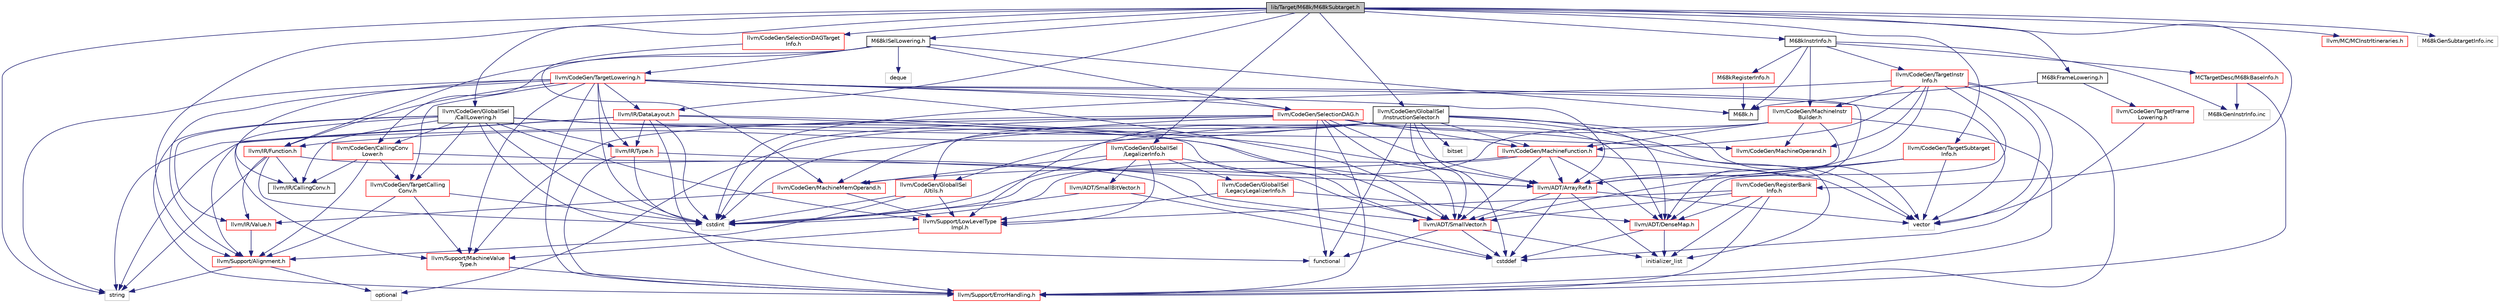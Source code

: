 digraph "lib/Target/M68k/M68kSubtarget.h"
{
 // LATEX_PDF_SIZE
  bgcolor="transparent";
  edge [fontname="Helvetica",fontsize="10",labelfontname="Helvetica",labelfontsize="10"];
  node [fontname="Helvetica",fontsize="10",shape=record];
  Node1 [label="lib/Target/M68k/M68kSubtarget.h",height=0.2,width=0.4,color="black", fillcolor="grey75", style="filled", fontcolor="black",tooltip=" "];
  Node1 -> Node2 [color="midnightblue",fontsize="10",style="solid",fontname="Helvetica"];
  Node2 [label="M68kFrameLowering.h",height=0.2,width=0.4,color="black",URL="$M68kFrameLowering_8h.html",tooltip=" "];
  Node2 -> Node3 [color="midnightblue",fontsize="10",style="solid",fontname="Helvetica"];
  Node3 [label="M68k.h",height=0.2,width=0.4,color="black",URL="$M68k_8h.html",tooltip=" "];
  Node2 -> Node4 [color="midnightblue",fontsize="10",style="solid",fontname="Helvetica"];
  Node4 [label="llvm/CodeGen/TargetFrame\lLowering.h",height=0.2,width=0.4,color="red",URL="$TargetFrameLowering_8h.html",tooltip=" "];
  Node4 -> Node88 [color="midnightblue",fontsize="10",style="solid",fontname="Helvetica"];
  Node88 [label="vector",height=0.2,width=0.4,color="grey75",tooltip=" "];
  Node1 -> Node144 [color="midnightblue",fontsize="10",style="solid",fontname="Helvetica"];
  Node144 [label="M68kISelLowering.h",height=0.2,width=0.4,color="black",URL="$M68kISelLowering_8h.html",tooltip=" "];
  Node144 -> Node3 [color="midnightblue",fontsize="10",style="solid",fontname="Helvetica"];
  Node144 -> Node145 [color="midnightblue",fontsize="10",style="solid",fontname="Helvetica"];
  Node145 [label="llvm/CodeGen/CallingConv\lLower.h",height=0.2,width=0.4,color="red",URL="$CallingConvLower_8h.html",tooltip=" "];
  Node145 -> Node23 [color="midnightblue",fontsize="10",style="solid",fontname="Helvetica"];
  Node23 [label="llvm/ADT/SmallVector.h",height=0.2,width=0.4,color="red",URL="$SmallVector_8h.html",tooltip=" "];
  Node23 -> Node26 [color="midnightblue",fontsize="10",style="solid",fontname="Helvetica"];
  Node26 [label="cstddef",height=0.2,width=0.4,color="grey75",tooltip=" "];
  Node23 -> Node28 [color="midnightblue",fontsize="10",style="solid",fontname="Helvetica"];
  Node28 [label="functional",height=0.2,width=0.4,color="grey75",tooltip=" "];
  Node23 -> Node29 [color="midnightblue",fontsize="10",style="solid",fontname="Helvetica"];
  Node29 [label="initializer_list",height=0.2,width=0.4,color="grey75",tooltip=" "];
  Node145 -> Node146 [color="midnightblue",fontsize="10",style="solid",fontname="Helvetica"];
  Node146 [label="llvm/CodeGen/TargetCalling\lConv.h",height=0.2,width=0.4,color="red",URL="$TargetCallingConv_8h.html",tooltip=" "];
  Node146 -> Node96 [color="midnightblue",fontsize="10",style="solid",fontname="Helvetica"];
  Node96 [label="llvm/Support/Alignment.h",height=0.2,width=0.4,color="red",URL="$Alignment_8h.html",tooltip=" "];
  Node96 -> Node39 [color="midnightblue",fontsize="10",style="solid",fontname="Helvetica"];
  Node39 [label="optional",height=0.2,width=0.4,color="grey75",tooltip=" "];
  Node96 -> Node40 [color="midnightblue",fontsize="10",style="solid",fontname="Helvetica"];
  Node40 [label="string",height=0.2,width=0.4,color="grey75",tooltip=" "];
  Node146 -> Node115 [color="midnightblue",fontsize="10",style="solid",fontname="Helvetica"];
  Node115 [label="llvm/Support/MachineValue\lType.h",height=0.2,width=0.4,color="red",URL="$MachineValueType_8h.html",tooltip=" "];
  Node115 -> Node10 [color="midnightblue",fontsize="10",style="solid",fontname="Helvetica"];
  Node10 [label="llvm/Support/ErrorHandling.h",height=0.2,width=0.4,color="red",URL="$Support_2ErrorHandling_8h.html",tooltip=" "];
  Node146 -> Node16 [color="midnightblue",fontsize="10",style="solid",fontname="Helvetica"];
  Node16 [label="cstdint",height=0.2,width=0.4,color="grey75",tooltip=" "];
  Node145 -> Node148 [color="midnightblue",fontsize="10",style="solid",fontname="Helvetica"];
  Node148 [label="llvm/IR/CallingConv.h",height=0.2,width=0.4,color="black",URL="$CallingConv_8h.html",tooltip=" "];
  Node145 -> Node96 [color="midnightblue",fontsize="10",style="solid",fontname="Helvetica"];
  Node144 -> Node149 [color="midnightblue",fontsize="10",style="solid",fontname="Helvetica"];
  Node149 [label="llvm/CodeGen/SelectionDAG.h",height=0.2,width=0.4,color="red",URL="$SelectionDAG_8h.html",tooltip=" "];
  Node149 -> Node86 [color="midnightblue",fontsize="10",style="solid",fontname="Helvetica"];
  Node86 [label="llvm/ADT/ArrayRef.h",height=0.2,width=0.4,color="red",URL="$ArrayRef_8h.html",tooltip=" "];
  Node86 -> Node23 [color="midnightblue",fontsize="10",style="solid",fontname="Helvetica"];
  Node86 -> Node26 [color="midnightblue",fontsize="10",style="solid",fontname="Helvetica"];
  Node86 -> Node29 [color="midnightblue",fontsize="10",style="solid",fontname="Helvetica"];
  Node86 -> Node88 [color="midnightblue",fontsize="10",style="solid",fontname="Helvetica"];
  Node149 -> Node82 [color="midnightblue",fontsize="10",style="solid",fontname="Helvetica"];
  Node82 [label="llvm/ADT/DenseMap.h",height=0.2,width=0.4,color="red",URL="$DenseMap_8h.html",tooltip=" "];
  Node82 -> Node26 [color="midnightblue",fontsize="10",style="solid",fontname="Helvetica"];
  Node82 -> Node29 [color="midnightblue",fontsize="10",style="solid",fontname="Helvetica"];
  Node149 -> Node23 [color="midnightblue",fontsize="10",style="solid",fontname="Helvetica"];
  Node149 -> Node159 [color="midnightblue",fontsize="10",style="solid",fontname="Helvetica"];
  Node159 [label="llvm/CodeGen/MachineFunction.h",height=0.2,width=0.4,color="red",URL="$MachineFunction_8h.html",tooltip=" "];
  Node159 -> Node86 [color="midnightblue",fontsize="10",style="solid",fontname="Helvetica"];
  Node159 -> Node82 [color="midnightblue",fontsize="10",style="solid",fontname="Helvetica"];
  Node159 -> Node23 [color="midnightblue",fontsize="10",style="solid",fontname="Helvetica"];
  Node159 -> Node72 [color="midnightblue",fontsize="10",style="solid",fontname="Helvetica"];
  Node72 [label="llvm/CodeGen/MachineMemOperand.h",height=0.2,width=0.4,color="red",URL="$MachineMemOperand_8h.html",tooltip=" "];
  Node72 -> Node95 [color="midnightblue",fontsize="10",style="solid",fontname="Helvetica"];
  Node95 [label="llvm/IR/Value.h",height=0.2,width=0.4,color="red",URL="$Value_8h.html",tooltip=" "];
  Node95 -> Node96 [color="midnightblue",fontsize="10",style="solid",fontname="Helvetica"];
  Node72 -> Node113 [color="midnightblue",fontsize="10",style="solid",fontname="Helvetica"];
  Node113 [label="llvm/Support/LowLevelType\lImpl.h",height=0.2,width=0.4,color="red",URL="$LowLevelTypeImpl_8h.html",tooltip=" "];
  Node113 -> Node115 [color="midnightblue",fontsize="10",style="solid",fontname="Helvetica"];
  Node159 -> Node16 [color="midnightblue",fontsize="10",style="solid",fontname="Helvetica"];
  Node159 -> Node88 [color="midnightblue",fontsize="10",style="solid",fontname="Helvetica"];
  Node149 -> Node72 [color="midnightblue",fontsize="10",style="solid",fontname="Helvetica"];
  Node149 -> Node10 [color="midnightblue",fontsize="10",style="solid",fontname="Helvetica"];
  Node149 -> Node115 [color="midnightblue",fontsize="10",style="solid",fontname="Helvetica"];
  Node149 -> Node16 [color="midnightblue",fontsize="10",style="solid",fontname="Helvetica"];
  Node149 -> Node28 [color="midnightblue",fontsize="10",style="solid",fontname="Helvetica"];
  Node149 -> Node40 [color="midnightblue",fontsize="10",style="solid",fontname="Helvetica"];
  Node149 -> Node88 [color="midnightblue",fontsize="10",style="solid",fontname="Helvetica"];
  Node144 -> Node193 [color="midnightblue",fontsize="10",style="solid",fontname="Helvetica"];
  Node193 [label="llvm/CodeGen/TargetLowering.h",height=0.2,width=0.4,color="red",URL="$TargetLowering_8h.html",tooltip=" "];
  Node193 -> Node86 [color="midnightblue",fontsize="10",style="solid",fontname="Helvetica"];
  Node193 -> Node82 [color="midnightblue",fontsize="10",style="solid",fontname="Helvetica"];
  Node193 -> Node23 [color="midnightblue",fontsize="10",style="solid",fontname="Helvetica"];
  Node193 -> Node149 [color="midnightblue",fontsize="10",style="solid",fontname="Helvetica"];
  Node193 -> Node146 [color="midnightblue",fontsize="10",style="solid",fontname="Helvetica"];
  Node193 -> Node148 [color="midnightblue",fontsize="10",style="solid",fontname="Helvetica"];
  Node193 -> Node198 [color="midnightblue",fontsize="10",style="solid",fontname="Helvetica"];
  Node198 [label="llvm/IR/DataLayout.h",height=0.2,width=0.4,color="red",URL="$DataLayout_8h.html",tooltip=" "];
  Node198 -> Node86 [color="midnightblue",fontsize="10",style="solid",fontname="Helvetica"];
  Node198 -> Node23 [color="midnightblue",fontsize="10",style="solid",fontname="Helvetica"];
  Node198 -> Node110 [color="midnightblue",fontsize="10",style="solid",fontname="Helvetica"];
  Node110 [label="llvm/IR/Type.h",height=0.2,width=0.4,color="red",URL="$Type_8h.html",tooltip=" "];
  Node110 -> Node86 [color="midnightblue",fontsize="10",style="solid",fontname="Helvetica"];
  Node110 -> Node10 [color="midnightblue",fontsize="10",style="solid",fontname="Helvetica"];
  Node110 -> Node16 [color="midnightblue",fontsize="10",style="solid",fontname="Helvetica"];
  Node198 -> Node96 [color="midnightblue",fontsize="10",style="solid",fontname="Helvetica"];
  Node198 -> Node10 [color="midnightblue",fontsize="10",style="solid",fontname="Helvetica"];
  Node198 -> Node16 [color="midnightblue",fontsize="10",style="solid",fontname="Helvetica"];
  Node198 -> Node40 [color="midnightblue",fontsize="10",style="solid",fontname="Helvetica"];
  Node193 -> Node178 [color="midnightblue",fontsize="10",style="solid",fontname="Helvetica"];
  Node178 [label="llvm/IR/Function.h",height=0.2,width=0.4,color="red",URL="$Function_8h.html",tooltip=" "];
  Node178 -> Node148 [color="midnightblue",fontsize="10",style="solid",fontname="Helvetica"];
  Node178 -> Node95 [color="midnightblue",fontsize="10",style="solid",fontname="Helvetica"];
  Node178 -> Node26 [color="midnightblue",fontsize="10",style="solid",fontname="Helvetica"];
  Node178 -> Node16 [color="midnightblue",fontsize="10",style="solid",fontname="Helvetica"];
  Node178 -> Node40 [color="midnightblue",fontsize="10",style="solid",fontname="Helvetica"];
  Node193 -> Node110 [color="midnightblue",fontsize="10",style="solid",fontname="Helvetica"];
  Node193 -> Node96 [color="midnightblue",fontsize="10",style="solid",fontname="Helvetica"];
  Node193 -> Node10 [color="midnightblue",fontsize="10",style="solid",fontname="Helvetica"];
  Node193 -> Node115 [color="midnightblue",fontsize="10",style="solid",fontname="Helvetica"];
  Node193 -> Node16 [color="midnightblue",fontsize="10",style="solid",fontname="Helvetica"];
  Node193 -> Node40 [color="midnightblue",fontsize="10",style="solid",fontname="Helvetica"];
  Node193 -> Node88 [color="midnightblue",fontsize="10",style="solid",fontname="Helvetica"];
  Node144 -> Node178 [color="midnightblue",fontsize="10",style="solid",fontname="Helvetica"];
  Node144 -> Node228 [color="midnightblue",fontsize="10",style="solid",fontname="Helvetica"];
  Node228 [label="deque",height=0.2,width=0.4,color="grey75",tooltip=" "];
  Node1 -> Node229 [color="midnightblue",fontsize="10",style="solid",fontname="Helvetica"];
  Node229 [label="M68kInstrInfo.h",height=0.2,width=0.4,color="black",URL="$M68kInstrInfo_8h.html",tooltip=" "];
  Node229 -> Node3 [color="midnightblue",fontsize="10",style="solid",fontname="Helvetica"];
  Node229 -> Node230 [color="midnightblue",fontsize="10",style="solid",fontname="Helvetica"];
  Node230 [label="M68kRegisterInfo.h",height=0.2,width=0.4,color="red",URL="$M68kRegisterInfo_8h.html",tooltip=" "];
  Node230 -> Node3 [color="midnightblue",fontsize="10",style="solid",fontname="Helvetica"];
  Node229 -> Node234 [color="midnightblue",fontsize="10",style="solid",fontname="Helvetica"];
  Node234 [label="MCTargetDesc/M68kBaseInfo.h",height=0.2,width=0.4,color="red",URL="$M68kBaseInfo_8h.html",tooltip=" "];
  Node234 -> Node10 [color="midnightblue",fontsize="10",style="solid",fontname="Helvetica"];
  Node234 -> Node239 [color="midnightblue",fontsize="10",style="solid",fontname="Helvetica"];
  Node239 [label="M68kGenInstrInfo.inc",height=0.2,width=0.4,color="grey75",tooltip=" "];
  Node229 -> Node241 [color="midnightblue",fontsize="10",style="solid",fontname="Helvetica"];
  Node241 [label="llvm/CodeGen/MachineInstr\lBuilder.h",height=0.2,width=0.4,color="red",URL="$MachineInstrBuilder_8h.html",tooltip=" "];
  Node241 -> Node86 [color="midnightblue",fontsize="10",style="solid",fontname="Helvetica"];
  Node241 -> Node242 [color="midnightblue",fontsize="10",style="solid",fontname="Helvetica"];
  Node242 [label="llvm/CodeGen/GlobalISel\l/Utils.h",height=0.2,width=0.4,color="red",URL="$CodeGen_2GlobalISel_2Utils_8h.html",tooltip=" "];
  Node242 -> Node96 [color="midnightblue",fontsize="10",style="solid",fontname="Helvetica"];
  Node242 -> Node113 [color="midnightblue",fontsize="10",style="solid",fontname="Helvetica"];
  Node242 -> Node16 [color="midnightblue",fontsize="10",style="solid",fontname="Helvetica"];
  Node241 -> Node159 [color="midnightblue",fontsize="10",style="solid",fontname="Helvetica"];
  Node241 -> Node117 [color="midnightblue",fontsize="10",style="solid",fontname="Helvetica"];
  Node117 [label="llvm/CodeGen/MachineOperand.h",height=0.2,width=0.4,color="red",URL="$MachineOperand_8h.html",tooltip=" "];
  Node241 -> Node10 [color="midnightblue",fontsize="10",style="solid",fontname="Helvetica"];
  Node241 -> Node16 [color="midnightblue",fontsize="10",style="solid",fontname="Helvetica"];
  Node229 -> Node245 [color="midnightblue",fontsize="10",style="solid",fontname="Helvetica"];
  Node245 [label="llvm/CodeGen/TargetInstr\lInfo.h",height=0.2,width=0.4,color="red",URL="$TargetInstrInfo_8h.html",tooltip=" "];
  Node245 -> Node86 [color="midnightblue",fontsize="10",style="solid",fontname="Helvetica"];
  Node245 -> Node82 [color="midnightblue",fontsize="10",style="solid",fontname="Helvetica"];
  Node245 -> Node159 [color="midnightblue",fontsize="10",style="solid",fontname="Helvetica"];
  Node245 -> Node241 [color="midnightblue",fontsize="10",style="solid",fontname="Helvetica"];
  Node245 -> Node117 [color="midnightblue",fontsize="10",style="solid",fontname="Helvetica"];
  Node245 -> Node10 [color="midnightblue",fontsize="10",style="solid",fontname="Helvetica"];
  Node245 -> Node26 [color="midnightblue",fontsize="10",style="solid",fontname="Helvetica"];
  Node245 -> Node16 [color="midnightblue",fontsize="10",style="solid",fontname="Helvetica"];
  Node245 -> Node88 [color="midnightblue",fontsize="10",style="solid",fontname="Helvetica"];
  Node229 -> Node239 [color="midnightblue",fontsize="10",style="solid",fontname="Helvetica"];
  Node1 -> Node276 [color="midnightblue",fontsize="10",style="solid",fontname="Helvetica"];
  Node276 [label="llvm/CodeGen/GlobalISel\l/CallLowering.h",height=0.2,width=0.4,color="black",URL="$CallLowering_8h.html",tooltip=" "];
  Node276 -> Node86 [color="midnightblue",fontsize="10",style="solid",fontname="Helvetica"];
  Node276 -> Node23 [color="midnightblue",fontsize="10",style="solid",fontname="Helvetica"];
  Node276 -> Node145 [color="midnightblue",fontsize="10",style="solid",fontname="Helvetica"];
  Node276 -> Node117 [color="midnightblue",fontsize="10",style="solid",fontname="Helvetica"];
  Node276 -> Node146 [color="midnightblue",fontsize="10",style="solid",fontname="Helvetica"];
  Node276 -> Node148 [color="midnightblue",fontsize="10",style="solid",fontname="Helvetica"];
  Node276 -> Node110 [color="midnightblue",fontsize="10",style="solid",fontname="Helvetica"];
  Node276 -> Node95 [color="midnightblue",fontsize="10",style="solid",fontname="Helvetica"];
  Node276 -> Node10 [color="midnightblue",fontsize="10",style="solid",fontname="Helvetica"];
  Node276 -> Node113 [color="midnightblue",fontsize="10",style="solid",fontname="Helvetica"];
  Node276 -> Node115 [color="midnightblue",fontsize="10",style="solid",fontname="Helvetica"];
  Node276 -> Node16 [color="midnightblue",fontsize="10",style="solid",fontname="Helvetica"];
  Node276 -> Node28 [color="midnightblue",fontsize="10",style="solid",fontname="Helvetica"];
  Node1 -> Node277 [color="midnightblue",fontsize="10",style="solid",fontname="Helvetica"];
  Node277 [label="llvm/CodeGen/GlobalISel\l/InstructionSelector.h",height=0.2,width=0.4,color="black",URL="$InstructionSelector_8h.html",tooltip=" "];
  Node277 -> Node82 [color="midnightblue",fontsize="10",style="solid",fontname="Helvetica"];
  Node277 -> Node23 [color="midnightblue",fontsize="10",style="solid",fontname="Helvetica"];
  Node277 -> Node242 [color="midnightblue",fontsize="10",style="solid",fontname="Helvetica"];
  Node277 -> Node159 [color="midnightblue",fontsize="10",style="solid",fontname="Helvetica"];
  Node277 -> Node178 [color="midnightblue",fontsize="10",style="solid",fontname="Helvetica"];
  Node277 -> Node113 [color="midnightblue",fontsize="10",style="solid",fontname="Helvetica"];
  Node277 -> Node182 [color="midnightblue",fontsize="10",style="solid",fontname="Helvetica"];
  Node182 [label="bitset",height=0.2,width=0.4,color="grey75",tooltip=" "];
  Node277 -> Node26 [color="midnightblue",fontsize="10",style="solid",fontname="Helvetica"];
  Node277 -> Node16 [color="midnightblue",fontsize="10",style="solid",fontname="Helvetica"];
  Node277 -> Node28 [color="midnightblue",fontsize="10",style="solid",fontname="Helvetica"];
  Node277 -> Node29 [color="midnightblue",fontsize="10",style="solid",fontname="Helvetica"];
  Node277 -> Node39 [color="midnightblue",fontsize="10",style="solid",fontname="Helvetica"];
  Node277 -> Node88 [color="midnightblue",fontsize="10",style="solid",fontname="Helvetica"];
  Node1 -> Node278 [color="midnightblue",fontsize="10",style="solid",fontname="Helvetica"];
  Node278 [label="llvm/CodeGen/GlobalISel\l/LegalizerInfo.h",height=0.2,width=0.4,color="red",URL="$LegalizerInfo_8h.html",tooltip=" "];
  Node278 -> Node279 [color="midnightblue",fontsize="10",style="solid",fontname="Helvetica"];
  Node279 [label="llvm/ADT/SmallBitVector.h",height=0.2,width=0.4,color="red",URL="$SmallBitVector_8h.html",tooltip=" "];
  Node279 -> Node26 [color="midnightblue",fontsize="10",style="solid",fontname="Helvetica"];
  Node279 -> Node16 [color="midnightblue",fontsize="10",style="solid",fontname="Helvetica"];
  Node278 -> Node23 [color="midnightblue",fontsize="10",style="solid",fontname="Helvetica"];
  Node278 -> Node280 [color="midnightblue",fontsize="10",style="solid",fontname="Helvetica"];
  Node280 [label="llvm/CodeGen/GlobalISel\l/LegacyLegalizerInfo.h",height=0.2,width=0.4,color="red",URL="$LegacyLegalizerInfo_8h.html",tooltip=" "];
  Node280 -> Node82 [color="midnightblue",fontsize="10",style="solid",fontname="Helvetica"];
  Node280 -> Node113 [color="midnightblue",fontsize="10",style="solid",fontname="Helvetica"];
  Node278 -> Node72 [color="midnightblue",fontsize="10",style="solid",fontname="Helvetica"];
  Node278 -> Node113 [color="midnightblue",fontsize="10",style="solid",fontname="Helvetica"];
  Node278 -> Node16 [color="midnightblue",fontsize="10",style="solid",fontname="Helvetica"];
  Node1 -> Node282 [color="midnightblue",fontsize="10",style="solid",fontname="Helvetica"];
  Node282 [label="llvm/CodeGen/RegisterBank\lInfo.h",height=0.2,width=0.4,color="red",URL="$RegisterBankInfo_8h.html",tooltip=" "];
  Node282 -> Node82 [color="midnightblue",fontsize="10",style="solid",fontname="Helvetica"];
  Node282 -> Node23 [color="midnightblue",fontsize="10",style="solid",fontname="Helvetica"];
  Node282 -> Node10 [color="midnightblue",fontsize="10",style="solid",fontname="Helvetica"];
  Node282 -> Node113 [color="midnightblue",fontsize="10",style="solid",fontname="Helvetica"];
  Node282 -> Node29 [color="midnightblue",fontsize="10",style="solid",fontname="Helvetica"];
  Node1 -> Node283 [color="midnightblue",fontsize="10",style="solid",fontname="Helvetica"];
  Node283 [label="llvm/CodeGen/SelectionDAGTarget\lInfo.h",height=0.2,width=0.4,color="red",URL="$SelectionDAGTargetInfo_8h.html",tooltip=" "];
  Node283 -> Node72 [color="midnightblue",fontsize="10",style="solid",fontname="Helvetica"];
  Node1 -> Node254 [color="midnightblue",fontsize="10",style="solid",fontname="Helvetica"];
  Node254 [label="llvm/CodeGen/TargetSubtarget\lInfo.h",height=0.2,width=0.4,color="red",URL="$TargetSubtargetInfo_8h.html",tooltip=" "];
  Node254 -> Node86 [color="midnightblue",fontsize="10",style="solid",fontname="Helvetica"];
  Node254 -> Node23 [color="midnightblue",fontsize="10",style="solid",fontname="Helvetica"];
  Node254 -> Node88 [color="midnightblue",fontsize="10",style="solid",fontname="Helvetica"];
  Node1 -> Node198 [color="midnightblue",fontsize="10",style="solid",fontname="Helvetica"];
  Node1 -> Node261 [color="midnightblue",fontsize="10",style="solid",fontname="Helvetica"];
  Node261 [label="llvm/MC/MCInstrItineraries.h",height=0.2,width=0.4,color="red",URL="$MCInstrItineraries_8h.html",tooltip=" "];
  Node1 -> Node96 [color="midnightblue",fontsize="10",style="solid",fontname="Helvetica"];
  Node1 -> Node40 [color="midnightblue",fontsize="10",style="solid",fontname="Helvetica"];
  Node1 -> Node240 [color="midnightblue",fontsize="10",style="solid",fontname="Helvetica"];
  Node240 [label="M68kGenSubtargetInfo.inc",height=0.2,width=0.4,color="grey75",tooltip=" "];
}
